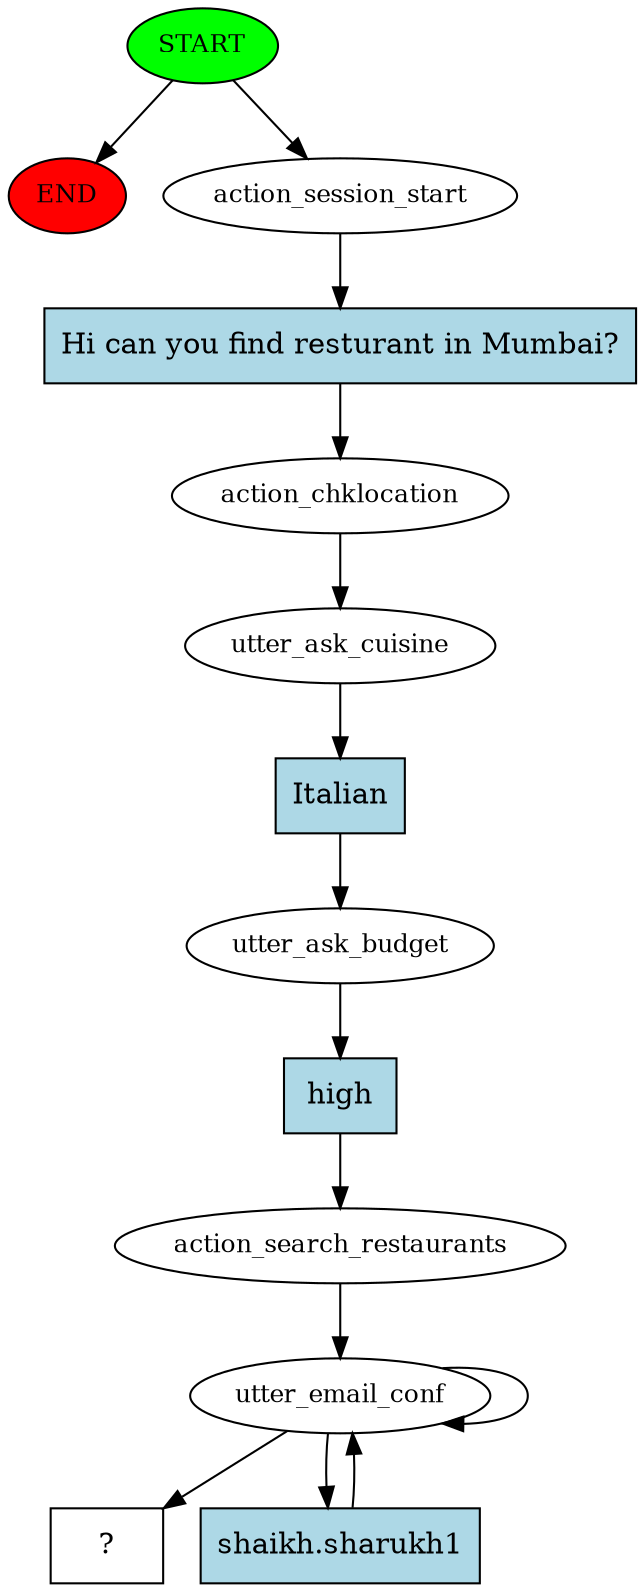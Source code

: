 digraph  {
0 [class="start active", fillcolor=green, fontsize=12, label=START, style=filled];
"-1" [class=end, fillcolor=red, fontsize=12, label=END, style=filled];
1 [class=active, fontsize=12, label=action_session_start];
2 [class=active, fontsize=12, label=action_chklocation];
3 [class=active, fontsize=12, label=utter_ask_cuisine];
4 [class=active, fontsize=12, label=utter_ask_budget];
5 [class=active, fontsize=12, label=action_search_restaurants];
6 [class=active, fontsize=12, label=utter_email_conf];
10 [class="intent dashed active", label="  ?  ", shape=rect];
11 [class="intent active", fillcolor=lightblue, label="Hi can you find resturant in Mumbai?", shape=rect, style=filled];
12 [class="intent active", fillcolor=lightblue, label=Italian, shape=rect, style=filled];
13 [class="intent active", fillcolor=lightblue, label=high, shape=rect, style=filled];
14 [class="intent active", fillcolor=lightblue, label="shaikh.sharukh1", shape=rect, style=filled];
0 -> "-1"  [class="", key=NONE, label=""];
0 -> 1  [class=active, key=NONE, label=""];
1 -> 11  [class=active, key=0];
2 -> 3  [class=active, key=NONE, label=""];
3 -> 12  [class=active, key=0];
4 -> 13  [class=active, key=0];
5 -> 6  [class=active, key=NONE, label=""];
6 -> 6  [class=active, key=NONE, label=""];
6 -> 10  [class=active, key=NONE, label=""];
6 -> 14  [class=active, key=0];
11 -> 2  [class=active, key=0];
12 -> 4  [class=active, key=0];
13 -> 5  [class=active, key=0];
14 -> 6  [class=active, key=0];
}
